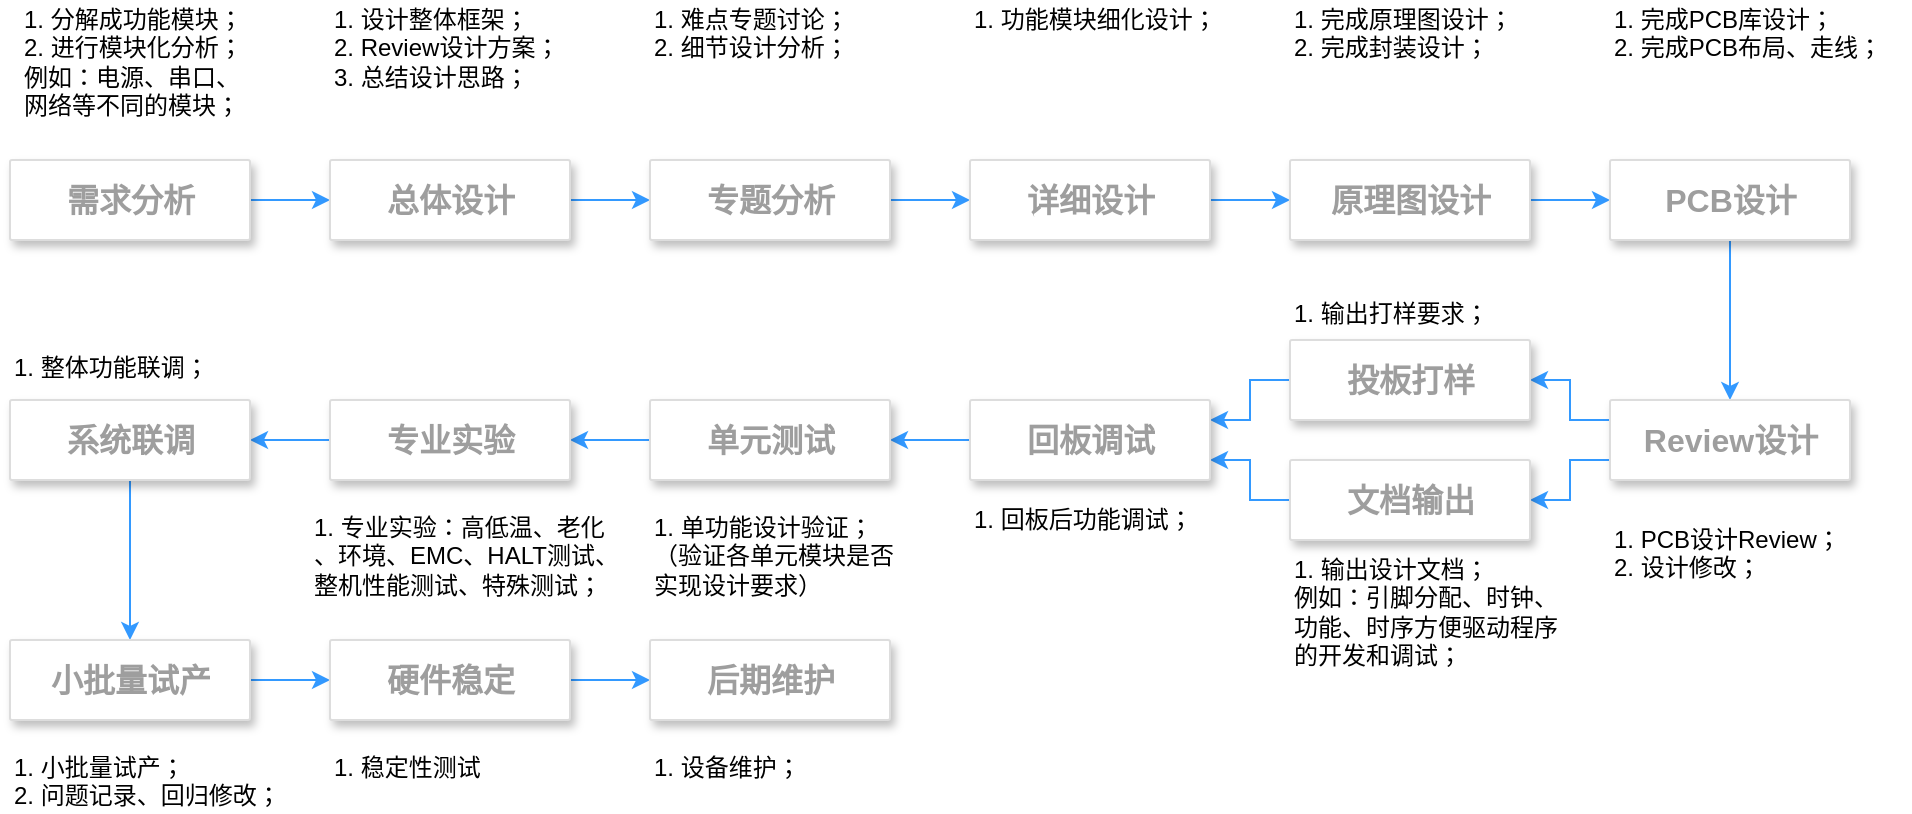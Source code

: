 <mxfile version="10.6.6" type="github"><diagram id="f106602c-feb2-e66a-4537-3a34d633f6aa" name="Page-1"><mxGraphModel dx="1188" dy="693" grid="1" gridSize="10" guides="1" tooltips="1" connect="1" arrows="1" fold="1" page="1" pageScale="1" pageWidth="1169" pageHeight="827" background="#ffffff" math="0" shadow="0"><root><mxCell id="0"/><mxCell id="1" parent="0"/><mxCell id="D6XJR3hi3Ydohm2F1cCN-746" style="edgeStyle=orthogonalEdgeStyle;rounded=0;orthogonalLoop=1;jettySize=auto;html=1;exitX=1;exitY=0.5;exitDx=0;exitDy=0;entryX=0;entryY=0.5;entryDx=0;entryDy=0;strokeColor=#3399FF;" parent="1" source="694" target="D6XJR3hi3Ydohm2F1cCN-731" edge="1"><mxGeometry relative="1" as="geometry"/></mxCell><mxCell id="694" value="&lt;b&gt;&lt;font style=&quot;font-size: 16px&quot;&gt;需求分析&lt;/font&gt;&lt;/b&gt;" style="strokeColor=#dddddd;fillColor=#ffffff;shadow=1;strokeWidth=1;rounded=1;absoluteArcSize=1;arcSize=2;fontSize=10;fontColor=#9E9E9E;align=center;html=1;" parent="1" vertex="1"><mxGeometry x="110" y="165" width="120" height="40" as="geometry"/></mxCell><mxCell id="kK6LnfnBjax_TeEGbpyU-729" value="" style="edgeStyle=orthogonalEdgeStyle;rounded=0;orthogonalLoop=1;jettySize=auto;html=1;strokeColor=#3399FF;" edge="1" parent="1" source="D6XJR3hi3Ydohm2F1cCN-731" target="D6XJR3hi3Ydohm2F1cCN-732"><mxGeometry relative="1" as="geometry"/></mxCell><mxCell id="D6XJR3hi3Ydohm2F1cCN-731" value="&lt;b&gt;&lt;font style=&quot;font-size: 16px&quot;&gt;总体设计&lt;br&gt;&lt;/font&gt;&lt;/b&gt;" style="strokeColor=#dddddd;fillColor=#ffffff;shadow=1;strokeWidth=1;rounded=1;absoluteArcSize=1;arcSize=2;fontSize=10;fontColor=#9E9E9E;align=center;html=1;" parent="1" vertex="1"><mxGeometry x="270" y="165" width="120" height="40" as="geometry"/></mxCell><mxCell id="kK6LnfnBjax_TeEGbpyU-730" value="" style="edgeStyle=orthogonalEdgeStyle;rounded=0;orthogonalLoop=1;jettySize=auto;html=1;strokeColor=#3399FF;" edge="1" parent="1" source="D6XJR3hi3Ydohm2F1cCN-732" target="D6XJR3hi3Ydohm2F1cCN-733"><mxGeometry relative="1" as="geometry"/></mxCell><mxCell id="D6XJR3hi3Ydohm2F1cCN-732" value="&lt;b&gt;&lt;font style=&quot;font-size: 16px&quot;&gt;专题分析&lt;br&gt;&lt;/font&gt;&lt;/b&gt;" style="strokeColor=#dddddd;fillColor=#ffffff;shadow=1;strokeWidth=1;rounded=1;absoluteArcSize=1;arcSize=2;fontSize=10;fontColor=#9E9E9E;align=center;html=1;" parent="1" vertex="1"><mxGeometry x="430" y="165" width="120" height="40" as="geometry"/></mxCell><mxCell id="kK6LnfnBjax_TeEGbpyU-731" value="" style="edgeStyle=orthogonalEdgeStyle;rounded=0;orthogonalLoop=1;jettySize=auto;html=1;strokeColor=#3399FF;" edge="1" parent="1" source="D6XJR3hi3Ydohm2F1cCN-733" target="D6XJR3hi3Ydohm2F1cCN-734"><mxGeometry relative="1" as="geometry"/></mxCell><mxCell id="D6XJR3hi3Ydohm2F1cCN-733" value="&lt;b&gt;&lt;font style=&quot;font-size: 16px&quot;&gt;详细设计&lt;br&gt;&lt;/font&gt;&lt;/b&gt;" style="strokeColor=#dddddd;fillColor=#ffffff;shadow=1;strokeWidth=1;rounded=1;absoluteArcSize=1;arcSize=2;fontSize=10;fontColor=#9E9E9E;align=center;html=1;" parent="1" vertex="1"><mxGeometry x="590" y="165" width="120" height="40" as="geometry"/></mxCell><mxCell id="kK6LnfnBjax_TeEGbpyU-732" value="" style="edgeStyle=orthogonalEdgeStyle;rounded=0;orthogonalLoop=1;jettySize=auto;html=1;strokeColor=#3399FF;" edge="1" parent="1" source="D6XJR3hi3Ydohm2F1cCN-734" target="D6XJR3hi3Ydohm2F1cCN-735"><mxGeometry relative="1" as="geometry"/></mxCell><mxCell id="D6XJR3hi3Ydohm2F1cCN-734" value="&lt;b&gt;&lt;font style=&quot;font-size: 16px&quot;&gt;原理图设计&lt;br&gt;&lt;/font&gt;&lt;/b&gt;" style="strokeColor=#dddddd;fillColor=#ffffff;shadow=1;strokeWidth=1;rounded=1;absoluteArcSize=1;arcSize=2;fontSize=10;fontColor=#9E9E9E;align=center;html=1;" parent="1" vertex="1"><mxGeometry x="750" y="165" width="120" height="40" as="geometry"/></mxCell><mxCell id="kK6LnfnBjax_TeEGbpyU-733" value="" style="edgeStyle=orthogonalEdgeStyle;rounded=0;orthogonalLoop=1;jettySize=auto;html=1;strokeColor=#3399FF;" edge="1" parent="1" source="D6XJR3hi3Ydohm2F1cCN-735" target="D6XJR3hi3Ydohm2F1cCN-736"><mxGeometry relative="1" as="geometry"/></mxCell><mxCell id="D6XJR3hi3Ydohm2F1cCN-735" value="&lt;b&gt;&lt;font style=&quot;font-size: 16px&quot;&gt;PCB设计&lt;br&gt;&lt;/font&gt;&lt;/b&gt;" style="strokeColor=#dddddd;fillColor=#ffffff;shadow=1;strokeWidth=1;rounded=1;absoluteArcSize=1;arcSize=2;fontSize=10;fontColor=#9E9E9E;align=center;html=1;" parent="1" vertex="1"><mxGeometry x="910" y="165" width="120" height="40" as="geometry"/></mxCell><mxCell id="kK6LnfnBjax_TeEGbpyU-747" style="edgeStyle=orthogonalEdgeStyle;rounded=0;orthogonalLoop=1;jettySize=auto;html=1;exitX=0;exitY=0.75;exitDx=0;exitDy=0;entryX=1;entryY=0.5;entryDx=0;entryDy=0;strokeColor=#3399FF;" edge="1" parent="1" source="D6XJR3hi3Ydohm2F1cCN-736" target="kK6LnfnBjax_TeEGbpyU-743"><mxGeometry relative="1" as="geometry"/></mxCell><mxCell id="kK6LnfnBjax_TeEGbpyU-748" style="edgeStyle=orthogonalEdgeStyle;rounded=0;orthogonalLoop=1;jettySize=auto;html=1;exitX=0;exitY=0.25;exitDx=0;exitDy=0;entryX=1;entryY=0.5;entryDx=0;entryDy=0;strokeColor=#3399FF;" edge="1" parent="1" source="D6XJR3hi3Ydohm2F1cCN-736" target="D6XJR3hi3Ydohm2F1cCN-737"><mxGeometry relative="1" as="geometry"/></mxCell><mxCell id="D6XJR3hi3Ydohm2F1cCN-736" value="&lt;b&gt;&lt;font style=&quot;font-size: 16px&quot;&gt;Review设计&lt;br&gt;&lt;/font&gt;&lt;/b&gt;" style="strokeColor=#dddddd;fillColor=#ffffff;shadow=1;strokeWidth=1;rounded=1;absoluteArcSize=1;arcSize=2;fontSize=10;fontColor=#9E9E9E;align=center;html=1;" parent="1" vertex="1"><mxGeometry x="910" y="285" width="120" height="40" as="geometry"/></mxCell><mxCell id="kK6LnfnBjax_TeEGbpyU-749" style="edgeStyle=orthogonalEdgeStyle;rounded=0;orthogonalLoop=1;jettySize=auto;html=1;exitX=0;exitY=0.5;exitDx=0;exitDy=0;entryX=1;entryY=0.25;entryDx=0;entryDy=0;strokeColor=#3399FF;" edge="1" parent="1" source="D6XJR3hi3Ydohm2F1cCN-737" target="D6XJR3hi3Ydohm2F1cCN-738"><mxGeometry relative="1" as="geometry"/></mxCell><mxCell id="D6XJR3hi3Ydohm2F1cCN-737" value="&lt;b&gt;&lt;font style=&quot;font-size: 16px&quot;&gt;投板打样&lt;br&gt;&lt;/font&gt;&lt;/b&gt;" style="strokeColor=#dddddd;fillColor=#ffffff;shadow=1;strokeWidth=1;rounded=1;absoluteArcSize=1;arcSize=2;fontSize=10;fontColor=#9E9E9E;align=center;html=1;" parent="1" vertex="1"><mxGeometry x="750" y="255" width="120" height="40" as="geometry"/></mxCell><mxCell id="kK6LnfnBjax_TeEGbpyU-750" style="edgeStyle=orthogonalEdgeStyle;rounded=0;orthogonalLoop=1;jettySize=auto;html=1;exitX=0;exitY=0.5;exitDx=0;exitDy=0;entryX=1;entryY=0.75;entryDx=0;entryDy=0;strokeColor=#3399FF;" edge="1" parent="1" source="kK6LnfnBjax_TeEGbpyU-743" target="D6XJR3hi3Ydohm2F1cCN-738"><mxGeometry relative="1" as="geometry"/></mxCell><mxCell id="kK6LnfnBjax_TeEGbpyU-743" value="&lt;b&gt;&lt;font style=&quot;font-size: 16px&quot;&gt;文档输出&lt;br&gt;&lt;/font&gt;&lt;/b&gt;" style="strokeColor=#dddddd;fillColor=#ffffff;shadow=1;strokeWidth=1;rounded=1;absoluteArcSize=1;arcSize=2;fontSize=10;fontColor=#9E9E9E;align=center;html=1;" vertex="1" parent="1"><mxGeometry x="750" y="315" width="120" height="40" as="geometry"/></mxCell><mxCell id="D6XJR3hi3Ydohm2F1cCN-755" value="" style="edgeStyle=orthogonalEdgeStyle;rounded=0;orthogonalLoop=1;jettySize=auto;html=1;strokeColor=#3399FF;" parent="1" source="D6XJR3hi3Ydohm2F1cCN-738" target="D6XJR3hi3Ydohm2F1cCN-739" edge="1"><mxGeometry relative="1" as="geometry"/></mxCell><mxCell id="D6XJR3hi3Ydohm2F1cCN-738" value="&lt;b&gt;&lt;font style=&quot;font-size: 16px&quot;&gt;回板调试&lt;br&gt;&lt;/font&gt;&lt;/b&gt;" style="strokeColor=#dddddd;fillColor=#ffffff;shadow=1;strokeWidth=1;rounded=1;absoluteArcSize=1;arcSize=2;fontSize=10;fontColor=#9E9E9E;align=center;html=1;" parent="1" vertex="1"><mxGeometry x="590" y="285" width="120" height="40" as="geometry"/></mxCell><mxCell id="D6XJR3hi3Ydohm2F1cCN-756" value="" style="edgeStyle=orthogonalEdgeStyle;rounded=0;orthogonalLoop=1;jettySize=auto;html=1;strokeColor=#3399FF;" parent="1" source="D6XJR3hi3Ydohm2F1cCN-739" target="D6XJR3hi3Ydohm2F1cCN-740" edge="1"><mxGeometry relative="1" as="geometry"/></mxCell><mxCell id="D6XJR3hi3Ydohm2F1cCN-739" value="&lt;b&gt;&lt;font style=&quot;font-size: 16px&quot;&gt;单元测试&lt;br&gt;&lt;/font&gt;&lt;/b&gt;" style="strokeColor=#dddddd;fillColor=#ffffff;shadow=1;strokeWidth=1;rounded=1;absoluteArcSize=1;arcSize=2;fontSize=10;fontColor=#9E9E9E;align=center;html=1;" parent="1" vertex="1"><mxGeometry x="430" y="285" width="120" height="40" as="geometry"/></mxCell><mxCell id="D6XJR3hi3Ydohm2F1cCN-757" value="" style="edgeStyle=orthogonalEdgeStyle;rounded=0;orthogonalLoop=1;jettySize=auto;html=1;strokeColor=#3399FF;" parent="1" source="D6XJR3hi3Ydohm2F1cCN-740" target="D6XJR3hi3Ydohm2F1cCN-741" edge="1"><mxGeometry relative="1" as="geometry"/></mxCell><mxCell id="D6XJR3hi3Ydohm2F1cCN-740" value="&lt;b&gt;&lt;font style=&quot;font-size: 16px&quot;&gt;专业实验&lt;br&gt;&lt;/font&gt;&lt;/b&gt;" style="strokeColor=#dddddd;fillColor=#ffffff;shadow=1;strokeWidth=1;rounded=1;absoluteArcSize=1;arcSize=2;fontSize=10;fontColor=#9E9E9E;align=center;html=1;" parent="1" vertex="1"><mxGeometry x="270" y="285" width="120" height="40" as="geometry"/></mxCell><mxCell id="D6XJR3hi3Ydohm2F1cCN-758" value="" style="edgeStyle=orthogonalEdgeStyle;rounded=0;orthogonalLoop=1;jettySize=auto;html=1;strokeColor=#3399FF;" parent="1" source="D6XJR3hi3Ydohm2F1cCN-741" target="D6XJR3hi3Ydohm2F1cCN-742" edge="1"><mxGeometry relative="1" as="geometry"/></mxCell><mxCell id="D6XJR3hi3Ydohm2F1cCN-741" value="&lt;b&gt;&lt;font style=&quot;font-size: 16px&quot;&gt;系统联调&lt;br&gt;&lt;/font&gt;&lt;/b&gt;" style="strokeColor=#dddddd;fillColor=#ffffff;shadow=1;strokeWidth=1;rounded=1;absoluteArcSize=1;arcSize=2;fontSize=10;fontColor=#9E9E9E;align=center;html=1;" parent="1" vertex="1"><mxGeometry x="110" y="285" width="120" height="40" as="geometry"/></mxCell><mxCell id="D6XJR3hi3Ydohm2F1cCN-759" value="" style="edgeStyle=orthogonalEdgeStyle;rounded=0;orthogonalLoop=1;jettySize=auto;html=1;strokeColor=#3399FF;" parent="1" source="D6XJR3hi3Ydohm2F1cCN-742" target="D6XJR3hi3Ydohm2F1cCN-744" edge="1"><mxGeometry relative="1" as="geometry"/></mxCell><mxCell id="D6XJR3hi3Ydohm2F1cCN-742" value="&lt;b&gt;&lt;font style=&quot;font-size: 16px&quot;&gt;小批量试产&lt;br&gt;&lt;/font&gt;&lt;/b&gt;" style="strokeColor=#dddddd;fillColor=#ffffff;shadow=1;strokeWidth=1;rounded=1;absoluteArcSize=1;arcSize=2;fontSize=10;fontColor=#9E9E9E;align=center;html=1;" parent="1" vertex="1"><mxGeometry x="110" y="405" width="120" height="40" as="geometry"/></mxCell><mxCell id="D6XJR3hi3Ydohm2F1cCN-760" value="" style="edgeStyle=orthogonalEdgeStyle;rounded=0;orthogonalLoop=1;jettySize=auto;html=1;strokeColor=#3399FF;" parent="1" source="D6XJR3hi3Ydohm2F1cCN-744" target="D6XJR3hi3Ydohm2F1cCN-745" edge="1"><mxGeometry relative="1" as="geometry"/></mxCell><mxCell id="D6XJR3hi3Ydohm2F1cCN-744" value="&lt;b&gt;&lt;font style=&quot;font-size: 16px&quot;&gt;硬件稳定&lt;br&gt;&lt;/font&gt;&lt;/b&gt;" style="strokeColor=#dddddd;fillColor=#ffffff;shadow=1;strokeWidth=1;rounded=1;absoluteArcSize=1;arcSize=2;fontSize=10;fontColor=#9E9E9E;align=center;html=1;" parent="1" vertex="1"><mxGeometry x="270" y="405" width="120" height="40" as="geometry"/></mxCell><mxCell id="D6XJR3hi3Ydohm2F1cCN-745" value="&lt;b&gt;&lt;font style=&quot;font-size: 16px&quot;&gt;后期维护&lt;br&gt;&lt;/font&gt;&lt;/b&gt;" style="strokeColor=#dddddd;fillColor=#ffffff;shadow=1;strokeWidth=1;rounded=1;absoluteArcSize=1;arcSize=2;fontSize=10;fontColor=#9E9E9E;align=center;html=1;" parent="1" vertex="1"><mxGeometry x="430" y="405" width="120" height="40" as="geometry"/></mxCell><mxCell id="kK6LnfnBjax_TeEGbpyU-734" value="1. 分解成功能模块；&lt;br&gt;2. 进行模块化分析；&lt;br&gt;例如：电源、串口、&lt;br&gt;网络等不同的模块；&lt;br&gt;" style="text;html=1;resizable=0;points=[];autosize=1;align=left;verticalAlign=top;spacingTop=-4;" vertex="1" parent="1"><mxGeometry x="114.5" y="85" width="130" height="60" as="geometry"/></mxCell><mxCell id="kK6LnfnBjax_TeEGbpyU-735" value="1. 设计整体框架；&lt;br&gt;2. Review设计方案；&lt;br&gt;3. 总结设计思路；&lt;br&gt;" style="text;html=1;resizable=0;points=[];autosize=1;align=left;verticalAlign=top;spacingTop=-4;" vertex="1" parent="1"><mxGeometry x="270" y="85" width="130" height="40" as="geometry"/></mxCell><mxCell id="kK6LnfnBjax_TeEGbpyU-736" value="1. 难点专题讨论；&lt;br&gt;2. 细节设计分析；&lt;br&gt;" style="text;html=1;resizable=0;points=[];autosize=1;align=left;verticalAlign=top;spacingTop=-4;" vertex="1" parent="1"><mxGeometry x="430" y="85" width="110" height="30" as="geometry"/></mxCell><mxCell id="kK6LnfnBjax_TeEGbpyU-738" value="1. 功能模块细化设计；&lt;br&gt;" style="text;html=1;resizable=0;points=[];autosize=1;align=left;verticalAlign=top;spacingTop=-4;" vertex="1" parent="1"><mxGeometry x="590" y="85" width="140" height="20" as="geometry"/></mxCell><mxCell id="kK6LnfnBjax_TeEGbpyU-739" value="1. 完成原理图设计；&lt;br&gt;2. 完成封装设计；&lt;br&gt;" style="text;html=1;resizable=0;points=[];autosize=1;align=left;verticalAlign=top;spacingTop=-4;" vertex="1" parent="1"><mxGeometry x="750" y="85" width="130" height="30" as="geometry"/></mxCell><mxCell id="kK6LnfnBjax_TeEGbpyU-740" value="1. 完成PCB库设计；&lt;br&gt;2. 完成PCB布局、走线；&lt;br&gt;" style="text;html=1;resizable=0;points=[];autosize=1;align=left;verticalAlign=top;spacingTop=-4;" vertex="1" parent="1"><mxGeometry x="910" y="85" width="150" height="30" as="geometry"/></mxCell><mxCell id="kK6LnfnBjax_TeEGbpyU-741" value="1. PCB设计Review；&lt;br&gt;2. 设计修改；&lt;br&gt;" style="text;html=1;resizable=0;points=[];autosize=1;align=left;verticalAlign=top;spacingTop=-4;" vertex="1" parent="1"><mxGeometry x="910" y="345" width="130" height="30" as="geometry"/></mxCell><mxCell id="kK6LnfnBjax_TeEGbpyU-751" value="1. 输出打样要求；&lt;br&gt;" style="text;html=1;resizable=0;points=[];autosize=1;align=left;verticalAlign=top;spacingTop=-4;" vertex="1" parent="1"><mxGeometry x="750" y="232" width="110" height="20" as="geometry"/></mxCell><mxCell id="kK6LnfnBjax_TeEGbpyU-752" value="1. 输出设计文档；&lt;br&gt;例如：引脚分配、时钟、&lt;br&gt;功能、时序方便驱动程序&lt;br&gt;的开发和调试；&lt;br&gt;" style="text;html=1;resizable=0;points=[];autosize=1;align=left;verticalAlign=top;spacingTop=-4;" vertex="1" parent="1"><mxGeometry x="750" y="360" width="150" height="60" as="geometry"/></mxCell><mxCell id="kK6LnfnBjax_TeEGbpyU-753" value="1. 回板后功能调试；&lt;br&gt;" style="text;html=1;resizable=0;points=[];autosize=1;align=left;verticalAlign=top;spacingTop=-4;" vertex="1" parent="1"><mxGeometry x="590" y="335" width="130" height="20" as="geometry"/></mxCell><mxCell id="kK6LnfnBjax_TeEGbpyU-754" value="1. 单功能设计验证；&lt;br&gt;（验证各单元模块是否&lt;br&gt;实现设计要求）&lt;br&gt;" style="text;html=1;" vertex="1" parent="1"><mxGeometry x="430" y="335" width="110" height="30" as="geometry"/></mxCell><mxCell id="kK6LnfnBjax_TeEGbpyU-755" value="1. 专业实验：高低温、老化&lt;br&gt;、环境、EMC、HALT测试、&lt;br&gt;整机性能测试、特殊测试；&lt;br&gt;" style="text;html=1;" vertex="1" parent="1"><mxGeometry x="260" y="335" width="110" height="30" as="geometry"/></mxCell><mxCell id="kK6LnfnBjax_TeEGbpyU-756" value="1. 整体功能联调；" style="text;html=1;" vertex="1" parent="1"><mxGeometry x="110" y="255" width="110" height="30" as="geometry"/></mxCell><mxCell id="kK6LnfnBjax_TeEGbpyU-757" value="1. 小批量试产；&lt;br&gt;2. 问题记录、回归修改；&lt;br&gt;" style="text;html=1;" vertex="1" parent="1"><mxGeometry x="110" y="455" width="110" height="30" as="geometry"/></mxCell><mxCell id="kK6LnfnBjax_TeEGbpyU-758" value="1. 稳定性测试" style="text;html=1;" vertex="1" parent="1"><mxGeometry x="270" y="455" width="110" height="30" as="geometry"/></mxCell><mxCell id="kK6LnfnBjax_TeEGbpyU-759" value="1. 设备维护；" style="text;html=1;" vertex="1" parent="1"><mxGeometry x="430" y="455" width="110" height="30" as="geometry"/></mxCell></root></mxGraphModel></diagram></mxfile>